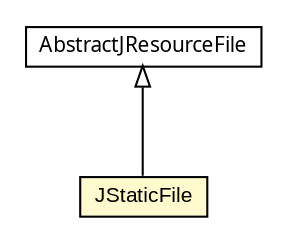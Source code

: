 #!/usr/local/bin/dot
#
# Class diagram 
# Generated by UMLGraph version 5.1 (http://www.umlgraph.org/)
#

digraph G {
	edge [fontname="arial",fontsize=10,labelfontname="arial",labelfontsize=10];
	node [fontname="arial",fontsize=10,shape=plaintext];
	nodesep=0.25;
	ranksep=0.5;
	// com.helger.jcodemodel.AbstractJResourceFile
	c13935 [label=<<table title="com.helger.jcodemodel.AbstractJResourceFile" border="0" cellborder="1" cellspacing="0" cellpadding="2" port="p" href="../AbstractJResourceFile.html">
		<tr><td><table border="0" cellspacing="0" cellpadding="1">
<tr><td align="center" balign="center"><font face="ariali"> AbstractJResourceFile </font></td></tr>
		</table></td></tr>
		</table>>, fontname="arial", fontcolor="black", fontsize=10.0];
	// com.helger.jcodemodel.fmt.JStaticFile
	c13950 [label=<<table title="com.helger.jcodemodel.fmt.JStaticFile" border="0" cellborder="1" cellspacing="0" cellpadding="2" port="p" bgcolor="lemonChiffon" href="./JStaticFile.html">
		<tr><td><table border="0" cellspacing="0" cellpadding="1">
<tr><td align="center" balign="center"> JStaticFile </td></tr>
		</table></td></tr>
		</table>>, fontname="arial", fontcolor="black", fontsize=10.0];
	//com.helger.jcodemodel.fmt.JStaticFile extends com.helger.jcodemodel.AbstractJResourceFile
	c13935:p -> c13950:p [dir=back,arrowtail=empty];
}

